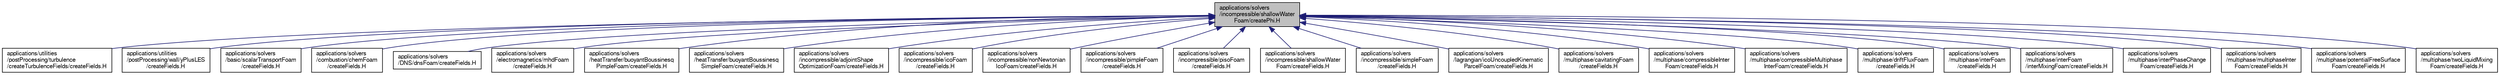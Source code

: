 digraph "applications/solvers/incompressible/shallowWaterFoam/createPhi.H"
{
  bgcolor="transparent";
  edge [fontname="FreeSans",fontsize="10",labelfontname="FreeSans",labelfontsize="10"];
  node [fontname="FreeSans",fontsize="10",shape=record];
  Node1 [label="applications/solvers\l/incompressible/shallowWater\lFoam/createPhi.H",height=0.2,width=0.4,color="black", fillcolor="grey75", style="filled", fontcolor="black"];
  Node1 -> Node2 [dir="back",color="midnightblue",fontsize="10",style="solid",fontname="FreeSans"];
  Node2 [label="applications/utilities\l/postProcessing/turbulence\l/createTurbulenceFields/createFields.H",height=0.2,width=0.4,color="black",URL="$a38945.html"];
  Node1 -> Node3 [dir="back",color="midnightblue",fontsize="10",style="solid",fontname="FreeSans"];
  Node3 [label="applications/utilities\l/postProcessing/wall/yPlusLES\l/createFields.H",height=0.2,width=0.4,color="black",URL="$a38951.html"];
  Node1 -> Node4 [dir="back",color="midnightblue",fontsize="10",style="solid",fontname="FreeSans"];
  Node4 [label="applications/solvers\l/basic/scalarTransportFoam\l/createFields.H",height=0.2,width=0.4,color="black",URL="$a38969.html"];
  Node1 -> Node5 [dir="back",color="midnightblue",fontsize="10",style="solid",fontname="FreeSans"];
  Node5 [label="applications/solvers\l/combustion/chemFoam\l/createFields.H",height=0.2,width=0.4,color="black",URL="$a38972.html"];
  Node1 -> Node6 [dir="back",color="midnightblue",fontsize="10",style="solid",fontname="FreeSans"];
  Node6 [label="applications/solvers\l/DNS/dnsFoam/createFields.H",height=0.2,width=0.4,color="black",URL="$a39017.html"];
  Node1 -> Node7 [dir="back",color="midnightblue",fontsize="10",style="solid",fontname="FreeSans"];
  Node7 [label="applications/solvers\l/electromagnetics/mhdFoam\l/createFields.H",height=0.2,width=0.4,color="black",URL="$a39026.html"];
  Node1 -> Node8 [dir="back",color="midnightblue",fontsize="10",style="solid",fontname="FreeSans"];
  Node8 [label="applications/solvers\l/heatTransfer/buoyantBoussinesq\lPimpleFoam/createFields.H",height=0.2,width=0.4,color="black",URL="$a39032.html"];
  Node1 -> Node9 [dir="back",color="midnightblue",fontsize="10",style="solid",fontname="FreeSans"];
  Node9 [label="applications/solvers\l/heatTransfer/buoyantBoussinesq\lSimpleFoam/createFields.H",height=0.2,width=0.4,color="black",URL="$a39035.html"];
  Node1 -> Node10 [dir="back",color="midnightblue",fontsize="10",style="solid",fontname="FreeSans"];
  Node10 [label="applications/solvers\l/incompressible/adjointShape\lOptimizationFoam/createFields.H",height=0.2,width=0.4,color="black",URL="$a39047.html"];
  Node1 -> Node11 [dir="back",color="midnightblue",fontsize="10",style="solid",fontname="FreeSans"];
  Node11 [label="applications/solvers\l/incompressible/icoFoam\l/createFields.H",height=0.2,width=0.4,color="black",URL="$a39053.html"];
  Node1 -> Node12 [dir="back",color="midnightblue",fontsize="10",style="solid",fontname="FreeSans"];
  Node12 [label="applications/solvers\l/incompressible/nonNewtonian\lIcoFoam/createFields.H",height=0.2,width=0.4,color="black",URL="$a39056.html"];
  Node1 -> Node13 [dir="back",color="midnightblue",fontsize="10",style="solid",fontname="FreeSans"];
  Node13 [label="applications/solvers\l/incompressible/pimpleFoam\l/createFields.H",height=0.2,width=0.4,color="black",URL="$a39059.html"];
  Node1 -> Node14 [dir="back",color="midnightblue",fontsize="10",style="solid",fontname="FreeSans"];
  Node14 [label="applications/solvers\l/incompressible/pisoFoam\l/createFields.H",height=0.2,width=0.4,color="black",URL="$a39065.html"];
  Node1 -> Node15 [dir="back",color="midnightblue",fontsize="10",style="solid",fontname="FreeSans"];
  Node15 [label="applications/solvers\l/incompressible/shallowWater\lFoam/createFields.H",height=0.2,width=0.4,color="black",URL="$a39068.html"];
  Node1 -> Node16 [dir="back",color="midnightblue",fontsize="10",style="solid",fontname="FreeSans"];
  Node16 [label="applications/solvers\l/incompressible/simpleFoam\l/createFields.H",height=0.2,width=0.4,color="black",URL="$a39071.html"];
  Node1 -> Node17 [dir="back",color="midnightblue",fontsize="10",style="solid",fontname="FreeSans"];
  Node17 [label="applications/solvers\l/lagrangian/icoUncoupledKinematic\lParcelFoam/createFields.H",height=0.2,width=0.4,color="black",URL="$a39083.html"];
  Node1 -> Node18 [dir="back",color="midnightblue",fontsize="10",style="solid",fontname="FreeSans"];
  Node18 [label="applications/solvers\l/multiphase/cavitatingFoam\l/createFields.H",height=0.2,width=0.4,color="black",URL="$a39101.html"];
  Node1 -> Node19 [dir="back",color="midnightblue",fontsize="10",style="solid",fontname="FreeSans"];
  Node19 [label="applications/solvers\l/multiphase/compressibleInter\lFoam/createFields.H",height=0.2,width=0.4,color="black",URL="$a39104.html"];
  Node1 -> Node20 [dir="back",color="midnightblue",fontsize="10",style="solid",fontname="FreeSans"];
  Node20 [label="applications/solvers\l/multiphase/compressibleMultiphase\lInterFoam/createFields.H",height=0.2,width=0.4,color="black",URL="$a39107.html"];
  Node1 -> Node21 [dir="back",color="midnightblue",fontsize="10",style="solid",fontname="FreeSans"];
  Node21 [label="applications/solvers\l/multiphase/driftFluxFoam\l/createFields.H",height=0.2,width=0.4,color="black",URL="$a39110.html"];
  Node1 -> Node22 [dir="back",color="midnightblue",fontsize="10",style="solid",fontname="FreeSans"];
  Node22 [label="applications/solvers\l/multiphase/interFoam\l/createFields.H",height=0.2,width=0.4,color="black",URL="$a39113.html"];
  Node1 -> Node23 [dir="back",color="midnightblue",fontsize="10",style="solid",fontname="FreeSans"];
  Node23 [label="applications/solvers\l/multiphase/interFoam\l/interMixingFoam/createFields.H",height=0.2,width=0.4,color="black",URL="$a39116.html"];
  Node1 -> Node24 [dir="back",color="midnightblue",fontsize="10",style="solid",fontname="FreeSans"];
  Node24 [label="applications/solvers\l/multiphase/interPhaseChange\lFoam/createFields.H",height=0.2,width=0.4,color="black",URL="$a39119.html"];
  Node1 -> Node25 [dir="back",color="midnightblue",fontsize="10",style="solid",fontname="FreeSans"];
  Node25 [label="applications/solvers\l/multiphase/multiphaseInter\lFoam/createFields.H",height=0.2,width=0.4,color="black",URL="$a39125.html"];
  Node1 -> Node26 [dir="back",color="midnightblue",fontsize="10",style="solid",fontname="FreeSans"];
  Node26 [label="applications/solvers\l/multiphase/potentialFreeSurface\lFoam/createFields.H",height=0.2,width=0.4,color="black",URL="$a39128.html"];
  Node1 -> Node27 [dir="back",color="midnightblue",fontsize="10",style="solid",fontname="FreeSans"];
  Node27 [label="applications/solvers\l/multiphase/twoLiquidMixing\lFoam/createFields.H",height=0.2,width=0.4,color="black",URL="$a39131.html"];
}

